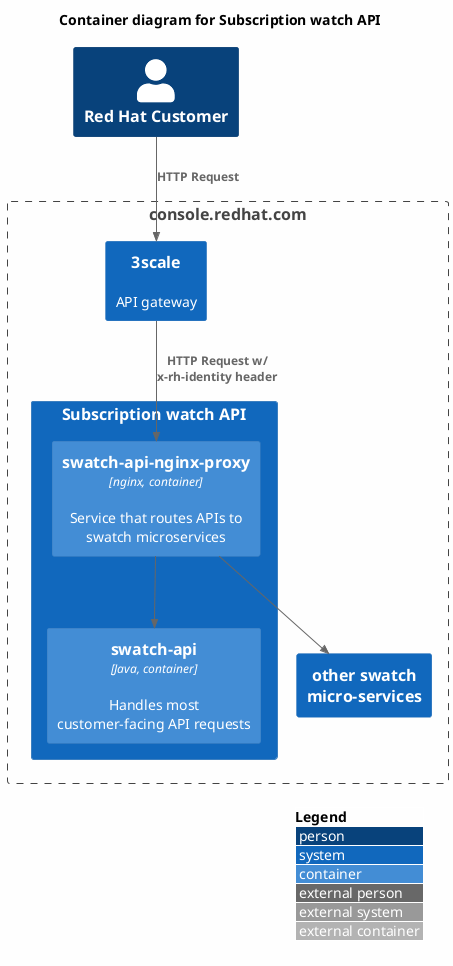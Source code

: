 @startuml
!include <C4/C4_Container>

' see https://forum.plantuml.net/8356/white-backgrounds-are-rendered-transparent-in-svg
skinparam backgroundColor #FEFEFE

LAYOUT_WITH_LEGEND()

title Container diagram for Subscription watch API

Person(customer, "Red Hat Customer")

Boundary(crc, console.redhat.com) {
  System(threescale, "3scale", "API gateway")
  System(swatch, "Subscription watch API") {
    Container(nginx, "swatch-api-nginx-proxy", "nginx, container", "Service that routes APIs to swatch microservices")
    Container(api, "swatch-api", "Java, container", "Handles most customer-facing API requests")
  }
  System(microservices, "other swatch micro-services")
}

Rel(customer, threescale, "HTTP Request")
Rel(threescale, nginx, "HTTP Request w/ x-rh-identity header")
Rel(nginx, api, "")
Rel(nginx, microservices, "")

@enduml
